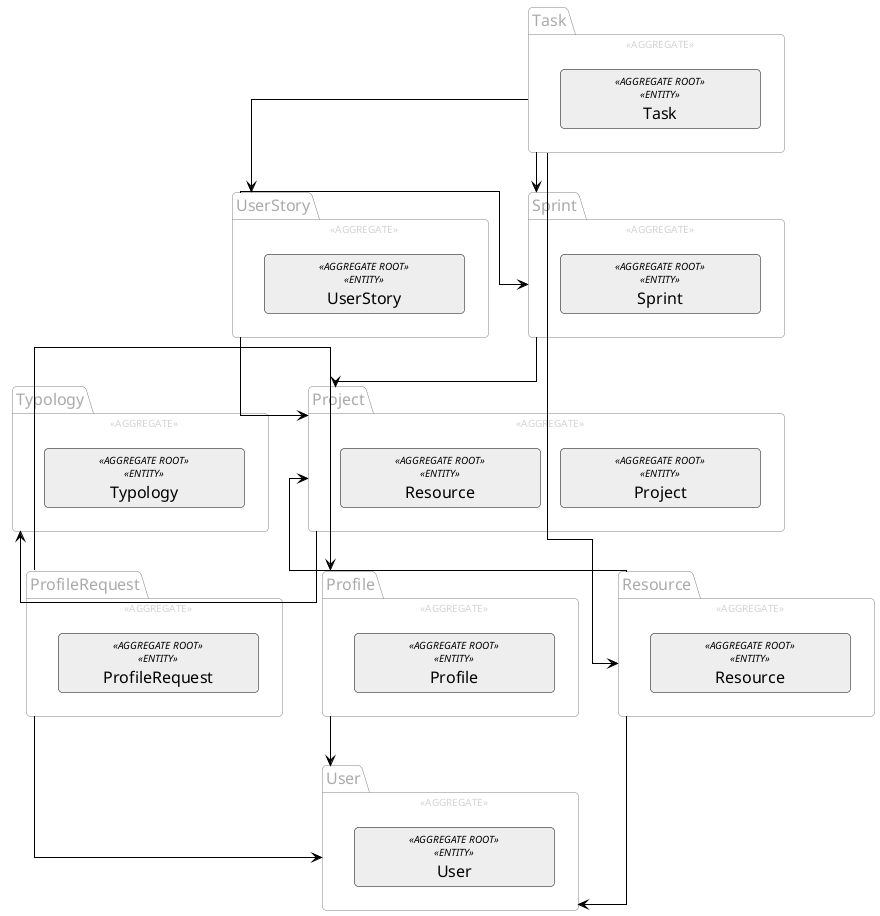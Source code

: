 @startuml
'https://plantuml.com/class-diagram

'SWitCH G4 THEME
'
'COLORS
'Blue #application
'Pink #pink
'Red #salmon
'Yellow #khaki
'Green #technology
'
'DEFAULTS

hide members
hide circle
skinparam linetype ortho

skinparam minClassWidth 200
skinparam nodesep 20
skinparam ranksep 20
skinparam padding 0
skinparam roundCorner 8




skinparam package {
    backgroundColor white
    borderColor grey
    shadowing false
    fontStyle normal
    fontSize 16
    borderThickness 0.5
    fontColor #aaa
    stereotypeFontSize 10
    stereotypeFontColor lightGrey
}

skinparam class {
    stereotypeFontSize 10
    fontSize 16
    fontName Helvetica
    arrowColor black
    arrowThickness 1
    attributeIconSize 0
    borderThickness 0.5
}

skinparam class<<AGGREGATE ROOT>> {
    borderColor black
    backgroundColor #eee
}

skinparam class<<ENTITY>> {
    borderColor yellow
    backgroundColor #khaki
}

skinparam class<<VALUE OBJECT>> {
    borderColor green
    backgroundColor #technology
}



skinparam note {
    fontSize 14
    fontName Helvetica
    borderColor black
    borderThickness 0.5
    backgroundColor AliceBlue
}


'TITLE ON TOP
'title The new Big Picture

'HEADER FOOTER DESCRIPTIONS
'center header DDD - Domain Driven Design
'center footer DDD - Domain Driven Design



'class Resource <<VALUE OBJECT>> #technology ##green{}



package Resource <<AGGREGATE>>  {
    entity Resource <<AGGREGATE ROOT>><<ENTITY>>
}

package Project <<AGGREGATE>> {
    entity Project <<AGGREGATE ROOT>><<ENTITY>>
    'entity ProductBacklog <<ENTITY>>
    entity Resource <<AGGREGATE ROOT>><<ENTITY>>
}

package Sprint <<AGGREGATE>>   {

    'class SprintID <<VALUE OBJECT>>
    entity Sprint <<AGGREGATE ROOT>><<ENTITY>>
    'entity SprintBacklogItem <<VALUE OBJECT>>
}

package UserStory <<AGGREGATE>>{
    'entity TaskInUS
    'class UserStoryID <<VALUE OBJECT>>
    entity UserStory <<AGGREGATE ROOT>><<ENTITY>>


}

package User <<AGGREGATE>>{
    entity User <<AGGREGATE ROOT>><<ENTITY>>
    'class UserID <<VALUE OBJECT>>
}


package Profile <<AGGREGATE>>{
    entity Profile <<AGGREGATE ROOT>><<ENTITY>>
    'class ProfileName <<VALUE OBJECT>>
}

package Typology <<AGGREGATE>>{
    entity Typology <<AGGREGATE ROOT>><<ENTITY>>
    'class TypologyName <<VALUE OBJECT>>
}

package ProfileRequest <<AGGREGATE>>{
      entity ProfileRequest <<AGGREGATE ROOT>><<ENTITY>>
}

package Task <<AGGREGATE>>{
      entity Task <<AGGREGATE ROOT>><<ENTITY>>
}

'ProjectDeprecated -right- ProductBacklog
Resource ---> User
Project -left-> Typology
Project <-- Resource


Sprint ---> Project
'Sprint -right- SprintBacklogItem
'SprintBacklogItem -down-> UserStory
UserStory -> Sprint
Project <-left- UserStory
Resource <-left- Task

Task --> Sprint
Task --> UserStory

Profile ---> User
ProfileRequest -right-> Profile
ProfileRequest --> User

'note  "This note is connected\nto several objects." as N2
'Profile .. N2

@enduml
